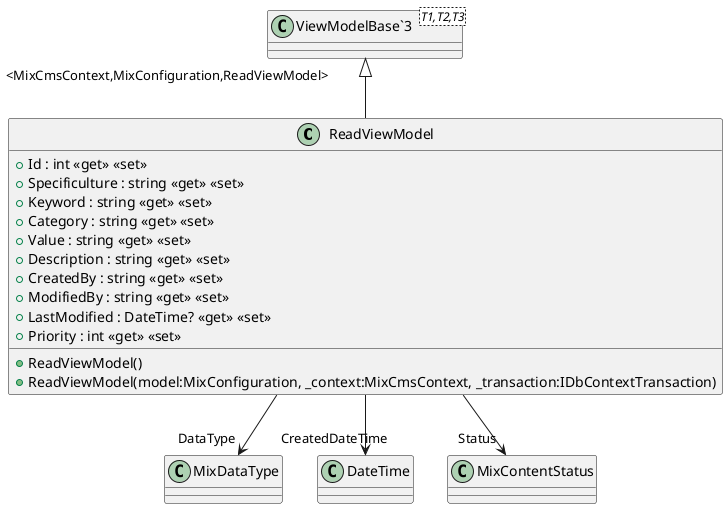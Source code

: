 @startuml
class ReadViewModel {
    + Id : int <<get>> <<set>>
    + Specificulture : string <<get>> <<set>>
    + Keyword : string <<get>> <<set>>
    + Category : string <<get>> <<set>>
    + Value : string <<get>> <<set>>
    + Description : string <<get>> <<set>>
    + CreatedBy : string <<get>> <<set>>
    + ModifiedBy : string <<get>> <<set>>
    + LastModified : DateTime? <<get>> <<set>>
    + Priority : int <<get>> <<set>>
    + ReadViewModel()
    + ReadViewModel(model:MixConfiguration, _context:MixCmsContext, _transaction:IDbContextTransaction)
}
class "ViewModelBase`3"<T1,T2,T3> {
}
"ViewModelBase`3" "<MixCmsContext,MixConfiguration,ReadViewModel>" <|-- ReadViewModel
ReadViewModel --> "DataType" MixDataType
ReadViewModel --> "CreatedDateTime" DateTime
ReadViewModel --> "Status" MixContentStatus
@enduml
